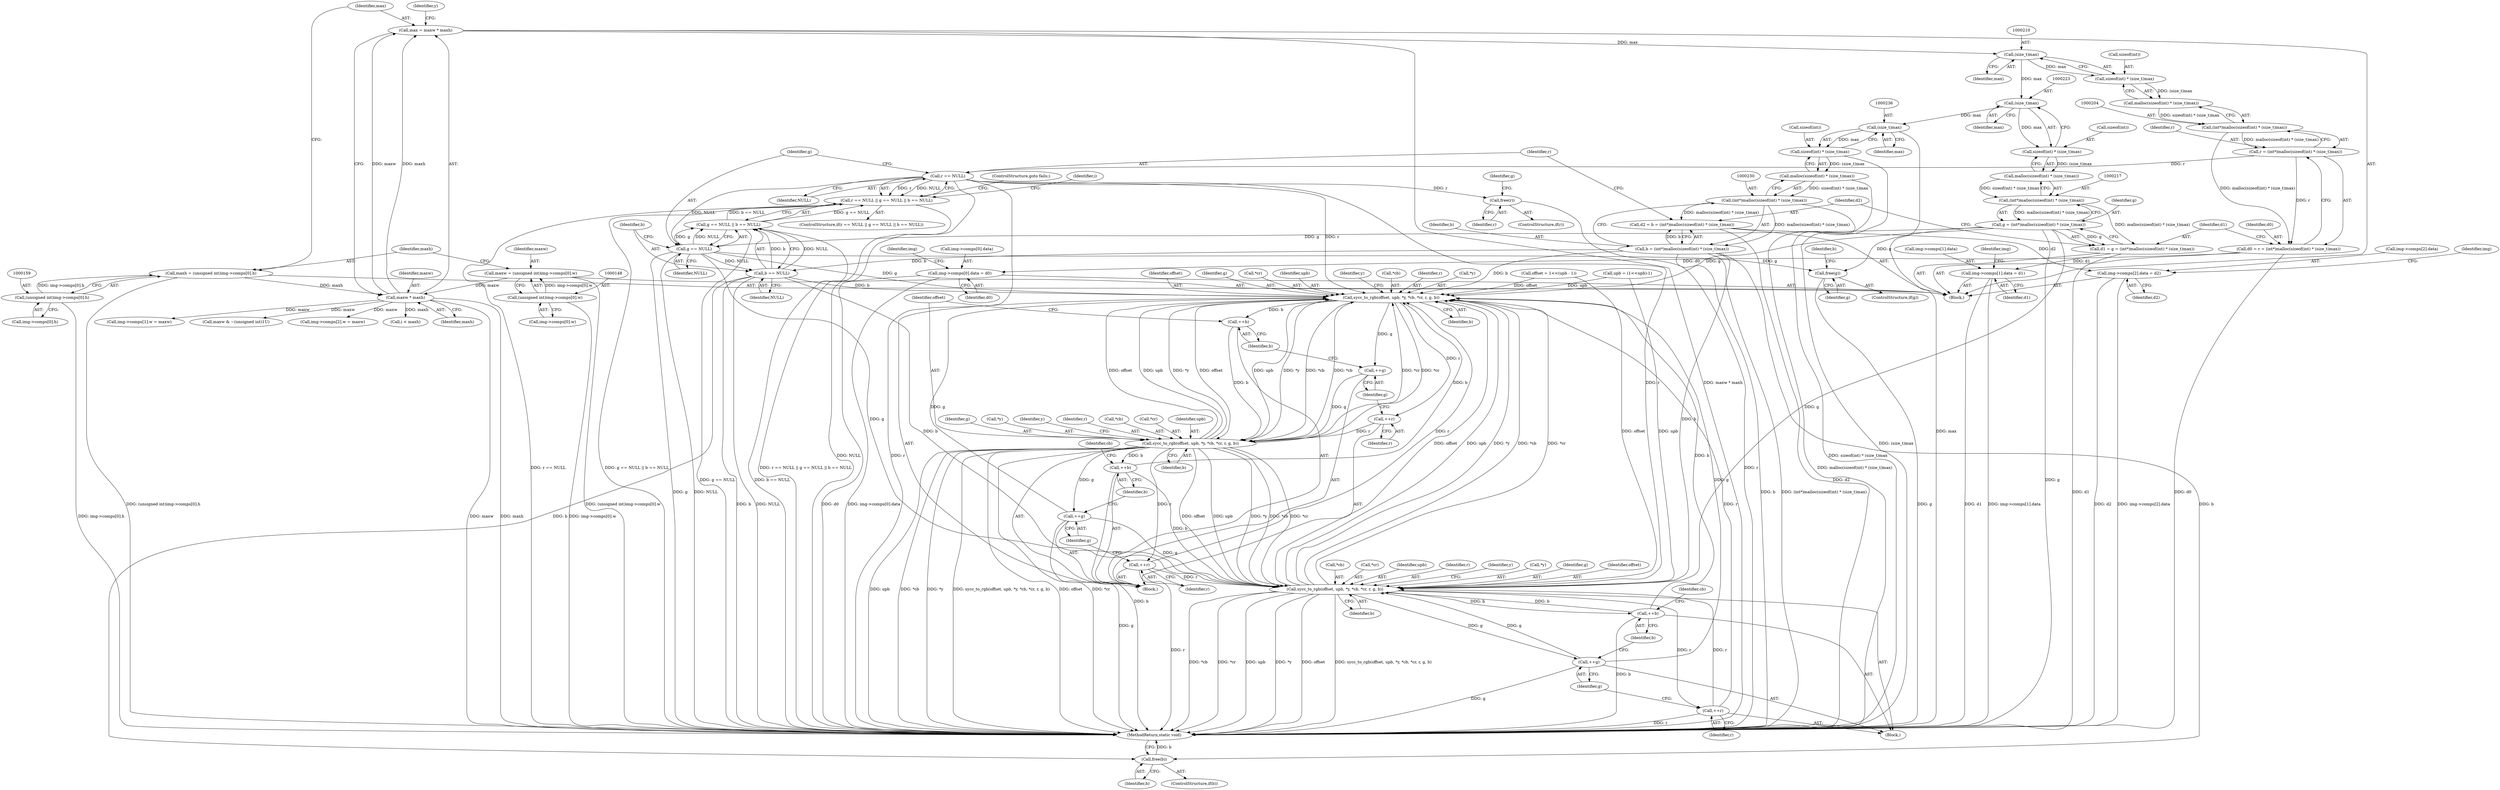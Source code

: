 digraph "1_openjpeg_15f081c89650dccee4aa4ae66f614c3fdb268767_1@integer" {
"1000167" [label="(Call,max = maxw * maxh)"];
"1000169" [label="(Call,maxw * maxh)"];
"1000145" [label="(Call,maxw = (unsigned int)img->comps[0].w)"];
"1000147" [label="(Call,(unsigned int)img->comps[0].w)"];
"1000156" [label="(Call,maxh = (unsigned int)img->comps[0].h)"];
"1000158" [label="(Call,(unsigned int)img->comps[0].h)"];
"1000209" [label="(Call,(size_t)max)"];
"1000206" [label="(Call,sizeof(int) * (size_t)max)"];
"1000205" [label="(Call,malloc(sizeof(int) * (size_t)max))"];
"1000203" [label="(Call,(int*)malloc(sizeof(int) * (size_t)max))"];
"1000199" [label="(Call,d0 = r = (int*)malloc(sizeof(int) * (size_t)max))"];
"1000358" [label="(Call,img->comps[0].data = d0)"];
"1000201" [label="(Call,r = (int*)malloc(sizeof(int) * (size_t)max))"];
"1000240" [label="(Call,r == NULL)"];
"1000239" [label="(Call,r == NULL || g == NULL || b == NULL)"];
"1000244" [label="(Call,g == NULL)"];
"1000243" [label="(Call,g == NULL || b == NULL)"];
"1000247" [label="(Call,b == NULL)"];
"1000277" [label="(Call,sycc_to_rgb(offset, upb, *y, *cb, *cr, r, g, b))"];
"1000291" [label="(Call,++r)"];
"1000297" [label="(Call,sycc_to_rgb(offset, upb, *y, *cb, *cr, r, g, b))"];
"1000311" [label="(Call,++r)"];
"1000326" [label="(Call,sycc_to_rgb(offset, upb, *y, *cb, *cr, r, g, b))"];
"1000340" [label="(Call,++r)"];
"1000342" [label="(Call,++g)"];
"1000344" [label="(Call,++b)"];
"1000313" [label="(Call,++g)"];
"1000315" [label="(Call,++b)"];
"1000293" [label="(Call,++g)"];
"1000295" [label="(Call,++b)"];
"1000509" [label="(Call,free(b))"];
"1000505" [label="(Call,free(g))"];
"1000501" [label="(Call,free(r))"];
"1000222" [label="(Call,(size_t)max)"];
"1000219" [label="(Call,sizeof(int) * (size_t)max)"];
"1000218" [label="(Call,malloc(sizeof(int) * (size_t)max))"];
"1000216" [label="(Call,(int*)malloc(sizeof(int) * (size_t)max))"];
"1000212" [label="(Call,d1 = g = (int*)malloc(sizeof(int) * (size_t)max))"];
"1000375" [label="(Call,img->comps[1].data = d1)"];
"1000214" [label="(Call,g = (int*)malloc(sizeof(int) * (size_t)max))"];
"1000235" [label="(Call,(size_t)max)"];
"1000232" [label="(Call,sizeof(int) * (size_t)max)"];
"1000231" [label="(Call,malloc(sizeof(int) * (size_t)max))"];
"1000229" [label="(Call,(int*)malloc(sizeof(int) * (size_t)max))"];
"1000225" [label="(Call,d2 = b = (int*)malloc(sizeof(int) * (size_t)max))"];
"1000392" [label="(Call,img->comps[2].data = d2)"];
"1000227" [label="(Call,b = (int*)malloc(sizeof(int) * (size_t)max))"];
"1000509" [label="(Call,free(b))"];
"1000393" [label="(Call,img->comps[2].data)"];
"1000170" [label="(Identifier,maxw)"];
"1000228" [label="(Identifier,b)"];
"1000147" [label="(Call,(unsigned int)img->comps[0].w)"];
"1000213" [label="(Identifier,d1)"];
"1000249" [label="(Identifier,NULL)"];
"1000103" [label="(Block,)"];
"1000171" [label="(Identifier,maxh)"];
"1000298" [label="(Identifier,offset)"];
"1000290" [label="(Identifier,y)"];
"1000169" [label="(Call,maxw * maxh)"];
"1000202" [label="(Identifier,r)"];
"1000340" [label="(Call,++r)"];
"1000220" [label="(Call,sizeof(int))"];
"1000296" [label="(Identifier,b)"];
"1000212" [label="(Call,d1 = g = (int*)malloc(sizeof(int) * (size_t)max))"];
"1000376" [label="(Call,img->comps[1].data)"];
"1000326" [label="(Call,sycc_to_rgb(offset, upb, *y, *cb, *cr, r, g, b))"];
"1000224" [label="(Identifier,max)"];
"1000307" [label="(Identifier,g)"];
"1000201" [label="(Call,r = (int*)malloc(sizeof(int) * (size_t)max))"];
"1000313" [label="(Call,++g)"];
"1000316" [label="(Identifier,b)"];
"1000250" [label="(ControlStructure,goto fails;)"];
"1000505" [label="(Call,free(g))"];
"1000300" [label="(Call,*y)"];
"1000209" [label="(Call,(size_t)max)"];
"1000229" [label="(Call,(int*)malloc(sizeof(int) * (size_t)max))"];
"1000206" [label="(Call,sizeof(int) * (size_t)max)"];
"1000226" [label="(Identifier,d2)"];
"1000295" [label="(Call,++b)"];
"1000510" [label="(Identifier,b)"];
"1000244" [label="(Call,g == NULL)"];
"1000282" [label="(Call,*cb)"];
"1000344" [label="(Call,++b)"];
"1000291" [label="(Call,++r)"];
"1000276" [label="(Block,)"];
"1000238" [label="(ControlStructure,if(r == NULL || g == NULL || b == NULL))"];
"1000203" [label="(Call,(int*)malloc(sizeof(int) * (size_t)max))"];
"1000392" [label="(Call,img->comps[2].data = d2)"];
"1000255" [label="(Call,i < maxh)"];
"1000231" [label="(Call,malloc(sizeof(int) * (size_t)max))"];
"1000371" [label="(Identifier,img)"];
"1000507" [label="(ControlStructure,if(b))"];
"1000405" [label="(Identifier,img)"];
"1000215" [label="(Identifier,g)"];
"1000325" [label="(Block,)"];
"1000243" [label="(Call,g == NULL || b == NULL)"];
"1000511" [label="(MethodReturn,static void)"];
"1000501" [label="(Call,free(r))"];
"1000331" [label="(Call,*cb)"];
"1000149" [label="(Call,img->comps[0].w)"];
"1000286" [label="(Identifier,r)"];
"1000358" [label="(Call,img->comps[0].data = d0)"];
"1000160" [label="(Call,img->comps[0].h)"];
"1000222" [label="(Call,(size_t)max)"];
"1000280" [label="(Call,*y)"];
"1000245" [label="(Identifier,g)"];
"1000158" [label="(Call,(unsigned int)img->comps[0].h)"];
"1000247" [label="(Call,b == NULL)"];
"1000293" [label="(Call,++g)"];
"1000502" [label="(Identifier,r)"];
"1000253" [label="(Identifier,i)"];
"1000131" [label="(Call,offset = 1<<(upb - 1))"];
"1000219" [label="(Call,sizeof(int) * (size_t)max)"];
"1000310" [label="(Identifier,y)"];
"1000503" [label="(ControlStructure,if(g))"];
"1000375" [label="(Call,img->comps[1].data = d1)"];
"1000388" [label="(Identifier,img)"];
"1000400" [label="(Identifier,d2)"];
"1000227" [label="(Call,b = (int*)malloc(sizeof(int) * (size_t)max))"];
"1000383" [label="(Identifier,d1)"];
"1000333" [label="(Call,*cr)"];
"1000306" [label="(Identifier,r)"];
"1000341" [label="(Identifier,r)"];
"1000167" [label="(Call,max = maxw * maxh)"];
"1000237" [label="(Identifier,max)"];
"1000506" [label="(Identifier,g)"];
"1000508" [label="(Identifier,b)"];
"1000138" [label="(Call,upb = (1<<upb)-1)"];
"1000278" [label="(Identifier,offset)"];
"1000146" [label="(Identifier,maxw)"];
"1000328" [label="(Identifier,upb)"];
"1000156" [label="(Call,maxh = (unsigned int)img->comps[0].h)"];
"1000242" [label="(Identifier,NULL)"];
"1000294" [label="(Identifier,g)"];
"1000235" [label="(Call,(size_t)max)"];
"1000297" [label="(Call,sycc_to_rgb(offset, upb, *y, *cb, *cr, r, g, b))"];
"1000335" [label="(Identifier,r)"];
"1000199" [label="(Call,d0 = r = (int*)malloc(sizeof(int) * (size_t)max))"];
"1000359" [label="(Call,img->comps[0].data)"];
"1000292" [label="(Identifier,r)"];
"1000287" [label="(Identifier,g)"];
"1000207" [label="(Call,sizeof(int))"];
"1000157" [label="(Identifier,maxh)"];
"1000345" [label="(Identifier,b)"];
"1000205" [label="(Call,malloc(sizeof(int) * (size_t)max))"];
"1000232" [label="(Call,sizeof(int) * (size_t)max)"];
"1000401" [label="(Call,img->comps[1].w = maxw)"];
"1000343" [label="(Identifier,g)"];
"1000284" [label="(Call,*cr)"];
"1000246" [label="(Identifier,NULL)"];
"1000339" [label="(Identifier,y)"];
"1000218" [label="(Call,malloc(sizeof(int) * (size_t)max))"];
"1000233" [label="(Call,sizeof(int))"];
"1000267" [label="(Call,maxw & ~(unsigned int)1U)"];
"1000499" [label="(ControlStructure,if(r))"];
"1000342" [label="(Call,++g)"];
"1000216" [label="(Call,(int*)malloc(sizeof(int) * (size_t)max))"];
"1000311" [label="(Call,++r)"];
"1000312" [label="(Identifier,r)"];
"1000315" [label="(Call,++b)"];
"1000366" [label="(Identifier,d0)"];
"1000145" [label="(Call,maxw = (unsigned int)img->comps[0].w)"];
"1000279" [label="(Identifier,upb)"];
"1000504" [label="(Identifier,g)"];
"1000240" [label="(Call,r == NULL)"];
"1000302" [label="(Call,*cb)"];
"1000288" [label="(Identifier,b)"];
"1000318" [label="(Identifier,cb)"];
"1000419" [label="(Call,img->comps[2].w = maxw)"];
"1000168" [label="(Identifier,max)"];
"1000304" [label="(Call,*cr)"];
"1000347" [label="(Identifier,cb)"];
"1000299" [label="(Identifier,upb)"];
"1000173" [label="(Identifier,y)"];
"1000329" [label="(Call,*y)"];
"1000277" [label="(Call,sycc_to_rgb(offset, upb, *y, *cb, *cr, r, g, b))"];
"1000336" [label="(Identifier,g)"];
"1000225" [label="(Call,d2 = b = (int*)malloc(sizeof(int) * (size_t)max))"];
"1000241" [label="(Identifier,r)"];
"1000200" [label="(Identifier,d0)"];
"1000239" [label="(Call,r == NULL || g == NULL || b == NULL)"];
"1000214" [label="(Call,g = (int*)malloc(sizeof(int) * (size_t)max))"];
"1000314" [label="(Identifier,g)"];
"1000337" [label="(Identifier,b)"];
"1000211" [label="(Identifier,max)"];
"1000248" [label="(Identifier,b)"];
"1000308" [label="(Identifier,b)"];
"1000327" [label="(Identifier,offset)"];
"1000167" -> "1000103"  [label="AST: "];
"1000167" -> "1000169"  [label="CFG: "];
"1000168" -> "1000167"  [label="AST: "];
"1000169" -> "1000167"  [label="AST: "];
"1000173" -> "1000167"  [label="CFG: "];
"1000167" -> "1000511"  [label="DDG: maxw * maxh"];
"1000169" -> "1000167"  [label="DDG: maxw"];
"1000169" -> "1000167"  [label="DDG: maxh"];
"1000167" -> "1000209"  [label="DDG: max"];
"1000169" -> "1000171"  [label="CFG: "];
"1000170" -> "1000169"  [label="AST: "];
"1000171" -> "1000169"  [label="AST: "];
"1000169" -> "1000511"  [label="DDG: maxh"];
"1000169" -> "1000511"  [label="DDG: maxw"];
"1000145" -> "1000169"  [label="DDG: maxw"];
"1000156" -> "1000169"  [label="DDG: maxh"];
"1000169" -> "1000255"  [label="DDG: maxh"];
"1000169" -> "1000267"  [label="DDG: maxw"];
"1000169" -> "1000401"  [label="DDG: maxw"];
"1000169" -> "1000419"  [label="DDG: maxw"];
"1000145" -> "1000103"  [label="AST: "];
"1000145" -> "1000147"  [label="CFG: "];
"1000146" -> "1000145"  [label="AST: "];
"1000147" -> "1000145"  [label="AST: "];
"1000157" -> "1000145"  [label="CFG: "];
"1000145" -> "1000511"  [label="DDG: (unsigned int)img->comps[0].w"];
"1000147" -> "1000145"  [label="DDG: img->comps[0].w"];
"1000147" -> "1000149"  [label="CFG: "];
"1000148" -> "1000147"  [label="AST: "];
"1000149" -> "1000147"  [label="AST: "];
"1000147" -> "1000511"  [label="DDG: img->comps[0].w"];
"1000156" -> "1000103"  [label="AST: "];
"1000156" -> "1000158"  [label="CFG: "];
"1000157" -> "1000156"  [label="AST: "];
"1000158" -> "1000156"  [label="AST: "];
"1000168" -> "1000156"  [label="CFG: "];
"1000156" -> "1000511"  [label="DDG: (unsigned int)img->comps[0].h"];
"1000158" -> "1000156"  [label="DDG: img->comps[0].h"];
"1000158" -> "1000160"  [label="CFG: "];
"1000159" -> "1000158"  [label="AST: "];
"1000160" -> "1000158"  [label="AST: "];
"1000158" -> "1000511"  [label="DDG: img->comps[0].h"];
"1000209" -> "1000206"  [label="AST: "];
"1000209" -> "1000211"  [label="CFG: "];
"1000210" -> "1000209"  [label="AST: "];
"1000211" -> "1000209"  [label="AST: "];
"1000206" -> "1000209"  [label="CFG: "];
"1000209" -> "1000206"  [label="DDG: max"];
"1000209" -> "1000222"  [label="DDG: max"];
"1000206" -> "1000205"  [label="AST: "];
"1000207" -> "1000206"  [label="AST: "];
"1000205" -> "1000206"  [label="CFG: "];
"1000206" -> "1000205"  [label="DDG: (size_t)max"];
"1000205" -> "1000203"  [label="AST: "];
"1000203" -> "1000205"  [label="CFG: "];
"1000205" -> "1000203"  [label="DDG: sizeof(int) * (size_t)max"];
"1000203" -> "1000201"  [label="AST: "];
"1000204" -> "1000203"  [label="AST: "];
"1000201" -> "1000203"  [label="CFG: "];
"1000203" -> "1000199"  [label="DDG: malloc(sizeof(int) * (size_t)max)"];
"1000203" -> "1000201"  [label="DDG: malloc(sizeof(int) * (size_t)max)"];
"1000199" -> "1000103"  [label="AST: "];
"1000199" -> "1000201"  [label="CFG: "];
"1000200" -> "1000199"  [label="AST: "];
"1000201" -> "1000199"  [label="AST: "];
"1000213" -> "1000199"  [label="CFG: "];
"1000199" -> "1000511"  [label="DDG: d0"];
"1000201" -> "1000199"  [label="DDG: r"];
"1000199" -> "1000358"  [label="DDG: d0"];
"1000358" -> "1000103"  [label="AST: "];
"1000358" -> "1000366"  [label="CFG: "];
"1000359" -> "1000358"  [label="AST: "];
"1000366" -> "1000358"  [label="AST: "];
"1000371" -> "1000358"  [label="CFG: "];
"1000358" -> "1000511"  [label="DDG: d0"];
"1000358" -> "1000511"  [label="DDG: img->comps[0].data"];
"1000202" -> "1000201"  [label="AST: "];
"1000201" -> "1000240"  [label="DDG: r"];
"1000240" -> "1000239"  [label="AST: "];
"1000240" -> "1000242"  [label="CFG: "];
"1000241" -> "1000240"  [label="AST: "];
"1000242" -> "1000240"  [label="AST: "];
"1000245" -> "1000240"  [label="CFG: "];
"1000239" -> "1000240"  [label="CFG: "];
"1000240" -> "1000511"  [label="DDG: NULL"];
"1000240" -> "1000511"  [label="DDG: r"];
"1000240" -> "1000239"  [label="DDG: r"];
"1000240" -> "1000239"  [label="DDG: NULL"];
"1000240" -> "1000244"  [label="DDG: NULL"];
"1000240" -> "1000277"  [label="DDG: r"];
"1000240" -> "1000326"  [label="DDG: r"];
"1000240" -> "1000501"  [label="DDG: r"];
"1000239" -> "1000238"  [label="AST: "];
"1000239" -> "1000243"  [label="CFG: "];
"1000243" -> "1000239"  [label="AST: "];
"1000250" -> "1000239"  [label="CFG: "];
"1000253" -> "1000239"  [label="CFG: "];
"1000239" -> "1000511"  [label="DDG: r == NULL || g == NULL || b == NULL"];
"1000239" -> "1000511"  [label="DDG: r == NULL"];
"1000239" -> "1000511"  [label="DDG: g == NULL || b == NULL"];
"1000243" -> "1000239"  [label="DDG: g == NULL"];
"1000243" -> "1000239"  [label="DDG: b == NULL"];
"1000244" -> "1000243"  [label="AST: "];
"1000244" -> "1000246"  [label="CFG: "];
"1000245" -> "1000244"  [label="AST: "];
"1000246" -> "1000244"  [label="AST: "];
"1000248" -> "1000244"  [label="CFG: "];
"1000243" -> "1000244"  [label="CFG: "];
"1000244" -> "1000511"  [label="DDG: g"];
"1000244" -> "1000511"  [label="DDG: NULL"];
"1000244" -> "1000243"  [label="DDG: g"];
"1000244" -> "1000243"  [label="DDG: NULL"];
"1000214" -> "1000244"  [label="DDG: g"];
"1000244" -> "1000247"  [label="DDG: NULL"];
"1000244" -> "1000277"  [label="DDG: g"];
"1000244" -> "1000326"  [label="DDG: g"];
"1000244" -> "1000505"  [label="DDG: g"];
"1000243" -> "1000247"  [label="CFG: "];
"1000247" -> "1000243"  [label="AST: "];
"1000243" -> "1000511"  [label="DDG: g == NULL"];
"1000243" -> "1000511"  [label="DDG: b == NULL"];
"1000247" -> "1000243"  [label="DDG: b"];
"1000247" -> "1000243"  [label="DDG: NULL"];
"1000247" -> "1000249"  [label="CFG: "];
"1000248" -> "1000247"  [label="AST: "];
"1000249" -> "1000247"  [label="AST: "];
"1000247" -> "1000511"  [label="DDG: b"];
"1000247" -> "1000511"  [label="DDG: NULL"];
"1000227" -> "1000247"  [label="DDG: b"];
"1000247" -> "1000277"  [label="DDG: b"];
"1000247" -> "1000326"  [label="DDG: b"];
"1000247" -> "1000509"  [label="DDG: b"];
"1000277" -> "1000276"  [label="AST: "];
"1000277" -> "1000288"  [label="CFG: "];
"1000278" -> "1000277"  [label="AST: "];
"1000279" -> "1000277"  [label="AST: "];
"1000280" -> "1000277"  [label="AST: "];
"1000282" -> "1000277"  [label="AST: "];
"1000284" -> "1000277"  [label="AST: "];
"1000286" -> "1000277"  [label="AST: "];
"1000287" -> "1000277"  [label="AST: "];
"1000288" -> "1000277"  [label="AST: "];
"1000290" -> "1000277"  [label="CFG: "];
"1000297" -> "1000277"  [label="DDG: offset"];
"1000297" -> "1000277"  [label="DDG: upb"];
"1000297" -> "1000277"  [label="DDG: *y"];
"1000297" -> "1000277"  [label="DDG: *cb"];
"1000297" -> "1000277"  [label="DDG: *cr"];
"1000131" -> "1000277"  [label="DDG: offset"];
"1000326" -> "1000277"  [label="DDG: offset"];
"1000326" -> "1000277"  [label="DDG: upb"];
"1000326" -> "1000277"  [label="DDG: *y"];
"1000326" -> "1000277"  [label="DDG: *cb"];
"1000326" -> "1000277"  [label="DDG: *cr"];
"1000138" -> "1000277"  [label="DDG: upb"];
"1000311" -> "1000277"  [label="DDG: r"];
"1000340" -> "1000277"  [label="DDG: r"];
"1000342" -> "1000277"  [label="DDG: g"];
"1000214" -> "1000277"  [label="DDG: g"];
"1000313" -> "1000277"  [label="DDG: g"];
"1000315" -> "1000277"  [label="DDG: b"];
"1000227" -> "1000277"  [label="DDG: b"];
"1000344" -> "1000277"  [label="DDG: b"];
"1000277" -> "1000291"  [label="DDG: r"];
"1000277" -> "1000293"  [label="DDG: g"];
"1000277" -> "1000295"  [label="DDG: b"];
"1000277" -> "1000297"  [label="DDG: offset"];
"1000277" -> "1000297"  [label="DDG: upb"];
"1000277" -> "1000297"  [label="DDG: *y"];
"1000277" -> "1000297"  [label="DDG: *cb"];
"1000277" -> "1000297"  [label="DDG: *cr"];
"1000291" -> "1000276"  [label="AST: "];
"1000291" -> "1000292"  [label="CFG: "];
"1000292" -> "1000291"  [label="AST: "];
"1000294" -> "1000291"  [label="CFG: "];
"1000291" -> "1000297"  [label="DDG: r"];
"1000297" -> "1000276"  [label="AST: "];
"1000297" -> "1000308"  [label="CFG: "];
"1000298" -> "1000297"  [label="AST: "];
"1000299" -> "1000297"  [label="AST: "];
"1000300" -> "1000297"  [label="AST: "];
"1000302" -> "1000297"  [label="AST: "];
"1000304" -> "1000297"  [label="AST: "];
"1000306" -> "1000297"  [label="AST: "];
"1000307" -> "1000297"  [label="AST: "];
"1000308" -> "1000297"  [label="AST: "];
"1000310" -> "1000297"  [label="CFG: "];
"1000297" -> "1000511"  [label="DDG: offset"];
"1000297" -> "1000511"  [label="DDG: *cr"];
"1000297" -> "1000511"  [label="DDG: upb"];
"1000297" -> "1000511"  [label="DDG: *cb"];
"1000297" -> "1000511"  [label="DDG: *y"];
"1000297" -> "1000511"  [label="DDG: sycc_to_rgb(offset, upb, *y, *cb, *cr, r, g, b)"];
"1000293" -> "1000297"  [label="DDG: g"];
"1000295" -> "1000297"  [label="DDG: b"];
"1000297" -> "1000311"  [label="DDG: r"];
"1000297" -> "1000313"  [label="DDG: g"];
"1000297" -> "1000315"  [label="DDG: b"];
"1000297" -> "1000326"  [label="DDG: offset"];
"1000297" -> "1000326"  [label="DDG: upb"];
"1000297" -> "1000326"  [label="DDG: *y"];
"1000297" -> "1000326"  [label="DDG: *cb"];
"1000297" -> "1000326"  [label="DDG: *cr"];
"1000311" -> "1000276"  [label="AST: "];
"1000311" -> "1000312"  [label="CFG: "];
"1000312" -> "1000311"  [label="AST: "];
"1000314" -> "1000311"  [label="CFG: "];
"1000311" -> "1000511"  [label="DDG: r"];
"1000311" -> "1000326"  [label="DDG: r"];
"1000326" -> "1000325"  [label="AST: "];
"1000326" -> "1000337"  [label="CFG: "];
"1000327" -> "1000326"  [label="AST: "];
"1000328" -> "1000326"  [label="AST: "];
"1000329" -> "1000326"  [label="AST: "];
"1000331" -> "1000326"  [label="AST: "];
"1000333" -> "1000326"  [label="AST: "];
"1000335" -> "1000326"  [label="AST: "];
"1000336" -> "1000326"  [label="AST: "];
"1000337" -> "1000326"  [label="AST: "];
"1000339" -> "1000326"  [label="CFG: "];
"1000326" -> "1000511"  [label="DDG: sycc_to_rgb(offset, upb, *y, *cb, *cr, r, g, b)"];
"1000326" -> "1000511"  [label="DDG: *cb"];
"1000326" -> "1000511"  [label="DDG: *cr"];
"1000326" -> "1000511"  [label="DDG: upb"];
"1000326" -> "1000511"  [label="DDG: *y"];
"1000326" -> "1000511"  [label="DDG: offset"];
"1000131" -> "1000326"  [label="DDG: offset"];
"1000138" -> "1000326"  [label="DDG: upb"];
"1000340" -> "1000326"  [label="DDG: r"];
"1000342" -> "1000326"  [label="DDG: g"];
"1000214" -> "1000326"  [label="DDG: g"];
"1000313" -> "1000326"  [label="DDG: g"];
"1000315" -> "1000326"  [label="DDG: b"];
"1000227" -> "1000326"  [label="DDG: b"];
"1000344" -> "1000326"  [label="DDG: b"];
"1000326" -> "1000340"  [label="DDG: r"];
"1000326" -> "1000342"  [label="DDG: g"];
"1000326" -> "1000344"  [label="DDG: b"];
"1000340" -> "1000325"  [label="AST: "];
"1000340" -> "1000341"  [label="CFG: "];
"1000341" -> "1000340"  [label="AST: "];
"1000343" -> "1000340"  [label="CFG: "];
"1000340" -> "1000511"  [label="DDG: r"];
"1000342" -> "1000325"  [label="AST: "];
"1000342" -> "1000343"  [label="CFG: "];
"1000343" -> "1000342"  [label="AST: "];
"1000345" -> "1000342"  [label="CFG: "];
"1000342" -> "1000511"  [label="DDG: g"];
"1000344" -> "1000325"  [label="AST: "];
"1000344" -> "1000345"  [label="CFG: "];
"1000345" -> "1000344"  [label="AST: "];
"1000347" -> "1000344"  [label="CFG: "];
"1000344" -> "1000511"  [label="DDG: b"];
"1000313" -> "1000276"  [label="AST: "];
"1000313" -> "1000314"  [label="CFG: "];
"1000314" -> "1000313"  [label="AST: "];
"1000316" -> "1000313"  [label="CFG: "];
"1000313" -> "1000511"  [label="DDG: g"];
"1000315" -> "1000276"  [label="AST: "];
"1000315" -> "1000316"  [label="CFG: "];
"1000316" -> "1000315"  [label="AST: "];
"1000318" -> "1000315"  [label="CFG: "];
"1000315" -> "1000511"  [label="DDG: b"];
"1000293" -> "1000276"  [label="AST: "];
"1000293" -> "1000294"  [label="CFG: "];
"1000294" -> "1000293"  [label="AST: "];
"1000296" -> "1000293"  [label="CFG: "];
"1000295" -> "1000276"  [label="AST: "];
"1000295" -> "1000296"  [label="CFG: "];
"1000296" -> "1000295"  [label="AST: "];
"1000298" -> "1000295"  [label="CFG: "];
"1000509" -> "1000507"  [label="AST: "];
"1000509" -> "1000510"  [label="CFG: "];
"1000510" -> "1000509"  [label="AST: "];
"1000511" -> "1000509"  [label="CFG: "];
"1000509" -> "1000511"  [label="DDG: b"];
"1000227" -> "1000509"  [label="DDG: b"];
"1000505" -> "1000503"  [label="AST: "];
"1000505" -> "1000506"  [label="CFG: "];
"1000506" -> "1000505"  [label="AST: "];
"1000508" -> "1000505"  [label="CFG: "];
"1000505" -> "1000511"  [label="DDG: g"];
"1000214" -> "1000505"  [label="DDG: g"];
"1000501" -> "1000499"  [label="AST: "];
"1000501" -> "1000502"  [label="CFG: "];
"1000502" -> "1000501"  [label="AST: "];
"1000504" -> "1000501"  [label="CFG: "];
"1000501" -> "1000511"  [label="DDG: r"];
"1000222" -> "1000219"  [label="AST: "];
"1000222" -> "1000224"  [label="CFG: "];
"1000223" -> "1000222"  [label="AST: "];
"1000224" -> "1000222"  [label="AST: "];
"1000219" -> "1000222"  [label="CFG: "];
"1000222" -> "1000219"  [label="DDG: max"];
"1000222" -> "1000235"  [label="DDG: max"];
"1000219" -> "1000218"  [label="AST: "];
"1000220" -> "1000219"  [label="AST: "];
"1000218" -> "1000219"  [label="CFG: "];
"1000219" -> "1000218"  [label="DDG: (size_t)max"];
"1000218" -> "1000216"  [label="AST: "];
"1000216" -> "1000218"  [label="CFG: "];
"1000218" -> "1000216"  [label="DDG: sizeof(int) * (size_t)max"];
"1000216" -> "1000214"  [label="AST: "];
"1000217" -> "1000216"  [label="AST: "];
"1000214" -> "1000216"  [label="CFG: "];
"1000216" -> "1000212"  [label="DDG: malloc(sizeof(int) * (size_t)max)"];
"1000216" -> "1000214"  [label="DDG: malloc(sizeof(int) * (size_t)max)"];
"1000212" -> "1000103"  [label="AST: "];
"1000212" -> "1000214"  [label="CFG: "];
"1000213" -> "1000212"  [label="AST: "];
"1000214" -> "1000212"  [label="AST: "];
"1000226" -> "1000212"  [label="CFG: "];
"1000212" -> "1000511"  [label="DDG: d1"];
"1000214" -> "1000212"  [label="DDG: g"];
"1000212" -> "1000375"  [label="DDG: d1"];
"1000375" -> "1000103"  [label="AST: "];
"1000375" -> "1000383"  [label="CFG: "];
"1000376" -> "1000375"  [label="AST: "];
"1000383" -> "1000375"  [label="AST: "];
"1000388" -> "1000375"  [label="CFG: "];
"1000375" -> "1000511"  [label="DDG: img->comps[1].data"];
"1000375" -> "1000511"  [label="DDG: d1"];
"1000215" -> "1000214"  [label="AST: "];
"1000214" -> "1000511"  [label="DDG: g"];
"1000235" -> "1000232"  [label="AST: "];
"1000235" -> "1000237"  [label="CFG: "];
"1000236" -> "1000235"  [label="AST: "];
"1000237" -> "1000235"  [label="AST: "];
"1000232" -> "1000235"  [label="CFG: "];
"1000235" -> "1000511"  [label="DDG: max"];
"1000235" -> "1000232"  [label="DDG: max"];
"1000232" -> "1000231"  [label="AST: "];
"1000233" -> "1000232"  [label="AST: "];
"1000231" -> "1000232"  [label="CFG: "];
"1000232" -> "1000511"  [label="DDG: (size_t)max"];
"1000232" -> "1000231"  [label="DDG: (size_t)max"];
"1000231" -> "1000229"  [label="AST: "];
"1000229" -> "1000231"  [label="CFG: "];
"1000231" -> "1000511"  [label="DDG: sizeof(int) * (size_t)max"];
"1000231" -> "1000229"  [label="DDG: sizeof(int) * (size_t)max"];
"1000229" -> "1000227"  [label="AST: "];
"1000230" -> "1000229"  [label="AST: "];
"1000227" -> "1000229"  [label="CFG: "];
"1000229" -> "1000511"  [label="DDG: malloc(sizeof(int) * (size_t)max)"];
"1000229" -> "1000225"  [label="DDG: malloc(sizeof(int) * (size_t)max)"];
"1000229" -> "1000227"  [label="DDG: malloc(sizeof(int) * (size_t)max)"];
"1000225" -> "1000103"  [label="AST: "];
"1000225" -> "1000227"  [label="CFG: "];
"1000226" -> "1000225"  [label="AST: "];
"1000227" -> "1000225"  [label="AST: "];
"1000241" -> "1000225"  [label="CFG: "];
"1000225" -> "1000511"  [label="DDG: d2"];
"1000227" -> "1000225"  [label="DDG: b"];
"1000225" -> "1000392"  [label="DDG: d2"];
"1000392" -> "1000103"  [label="AST: "];
"1000392" -> "1000400"  [label="CFG: "];
"1000393" -> "1000392"  [label="AST: "];
"1000400" -> "1000392"  [label="AST: "];
"1000405" -> "1000392"  [label="CFG: "];
"1000392" -> "1000511"  [label="DDG: img->comps[2].data"];
"1000392" -> "1000511"  [label="DDG: d2"];
"1000228" -> "1000227"  [label="AST: "];
"1000227" -> "1000511"  [label="DDG: b"];
"1000227" -> "1000511"  [label="DDG: (int*)malloc(sizeof(int) * (size_t)max)"];
}
